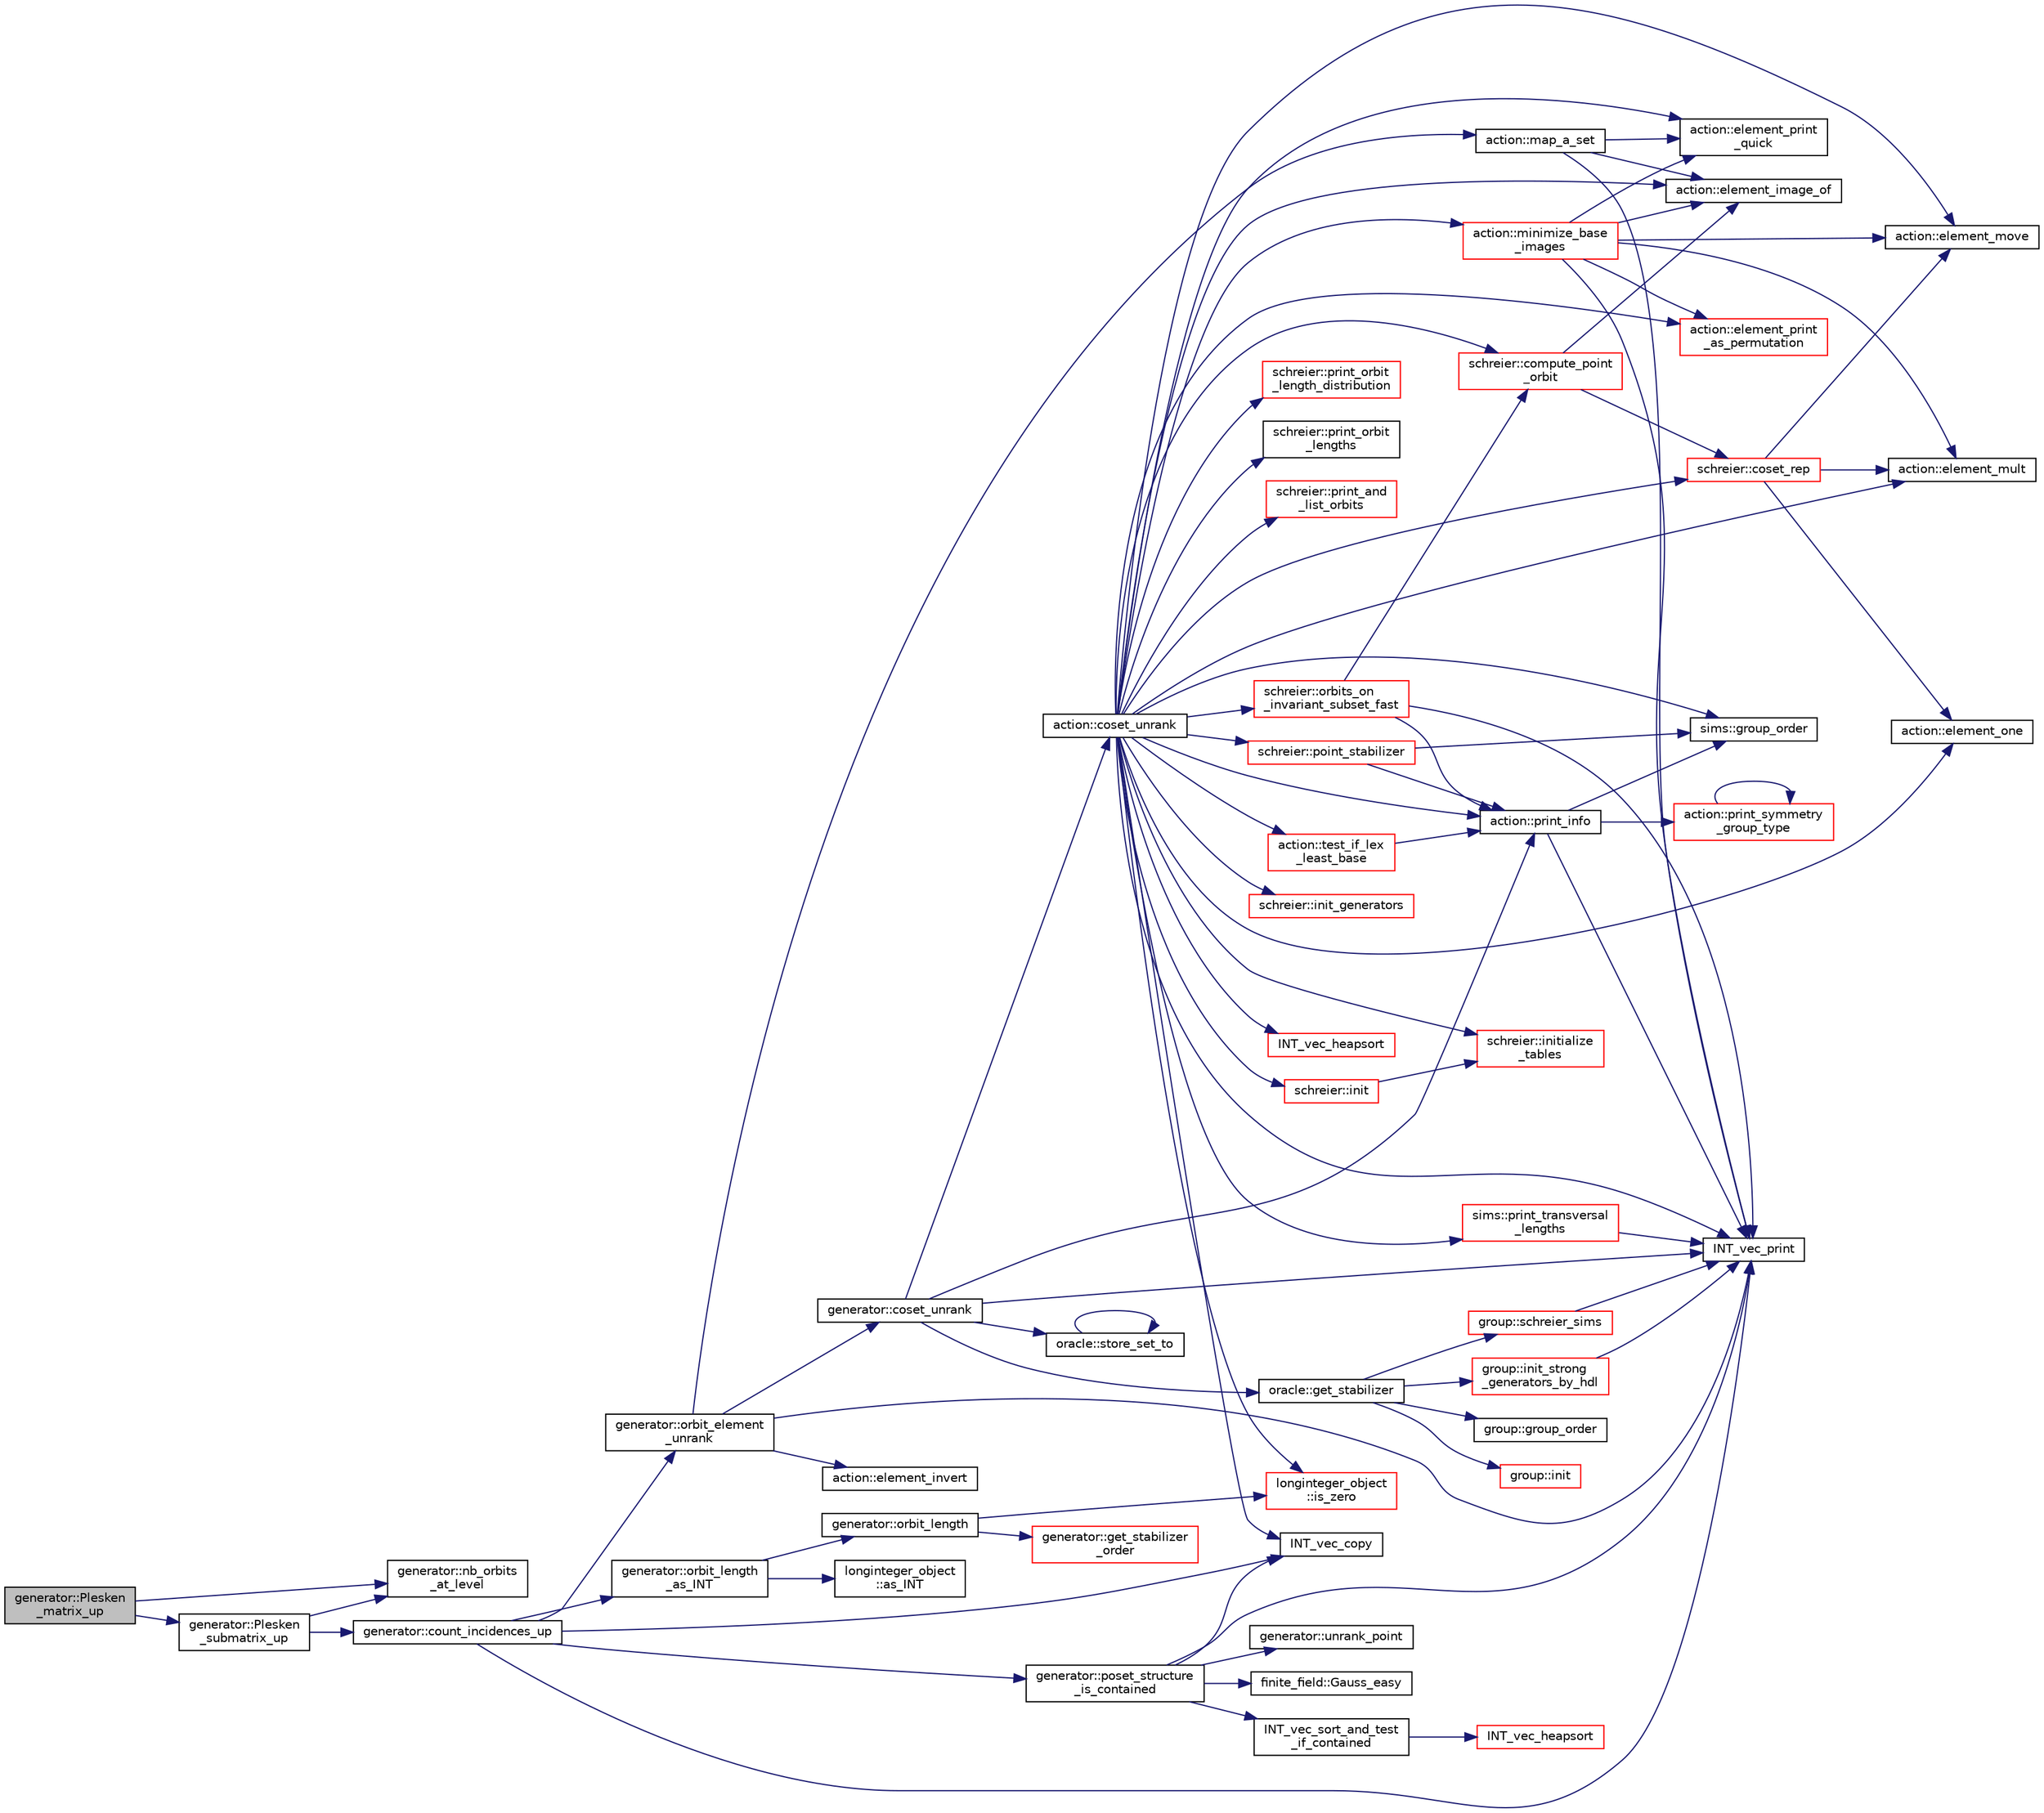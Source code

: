 digraph "generator::Plesken_matrix_up"
{
  edge [fontname="Helvetica",fontsize="10",labelfontname="Helvetica",labelfontsize="10"];
  node [fontname="Helvetica",fontsize="10",shape=record];
  rankdir="LR";
  Node16154 [label="generator::Plesken\l_matrix_up",height=0.2,width=0.4,color="black", fillcolor="grey75", style="filled", fontcolor="black"];
  Node16154 -> Node16155 [color="midnightblue",fontsize="10",style="solid",fontname="Helvetica"];
  Node16155 [label="generator::nb_orbits\l_at_level",height=0.2,width=0.4,color="black", fillcolor="white", style="filled",URL="$d7/d73/classgenerator.html#a020f3d8378448310d044a4a24fadf301"];
  Node16154 -> Node16156 [color="midnightblue",fontsize="10",style="solid",fontname="Helvetica"];
  Node16156 [label="generator::Plesken\l_submatrix_up",height=0.2,width=0.4,color="black", fillcolor="white", style="filled",URL="$d7/d73/classgenerator.html#ad3d2ebc7da6268d878c5acfc5feefca5"];
  Node16156 -> Node16155 [color="midnightblue",fontsize="10",style="solid",fontname="Helvetica"];
  Node16156 -> Node16157 [color="midnightblue",fontsize="10",style="solid",fontname="Helvetica"];
  Node16157 [label="generator::count_incidences_up",height=0.2,width=0.4,color="black", fillcolor="white", style="filled",URL="$d7/d73/classgenerator.html#a9d833d8494072c07de28b8f0e9b8155d"];
  Node16157 -> Node16158 [color="midnightblue",fontsize="10",style="solid",fontname="Helvetica"];
  Node16158 [label="generator::orbit_element\l_unrank",height=0.2,width=0.4,color="black", fillcolor="white", style="filled",URL="$d7/d73/classgenerator.html#a26a8d0b1964170e19dcbd37fa0a4957f"];
  Node16158 -> Node16159 [color="midnightblue",fontsize="10",style="solid",fontname="Helvetica"];
  Node16159 [label="generator::coset_unrank",height=0.2,width=0.4,color="black", fillcolor="white", style="filled",URL="$d7/d73/classgenerator.html#a489f02ee804f130f666029a46020aaf6"];
  Node16159 -> Node16160 [color="midnightblue",fontsize="10",style="solid",fontname="Helvetica"];
  Node16160 [label="action::print_info",height=0.2,width=0.4,color="black", fillcolor="white", style="filled",URL="$d2/d86/classaction.html#a6f89e493e5c5a32e5c3b8963d438ce86"];
  Node16160 -> Node16161 [color="midnightblue",fontsize="10",style="solid",fontname="Helvetica"];
  Node16161 [label="action::print_symmetry\l_group_type",height=0.2,width=0.4,color="red", fillcolor="white", style="filled",URL="$d2/d86/classaction.html#aed811766c7e64fe2c853df8b0b67aa6e"];
  Node16161 -> Node16161 [color="midnightblue",fontsize="10",style="solid",fontname="Helvetica"];
  Node16160 -> Node16163 [color="midnightblue",fontsize="10",style="solid",fontname="Helvetica"];
  Node16163 [label="INT_vec_print",height=0.2,width=0.4,color="black", fillcolor="white", style="filled",URL="$df/dbf/sajeeb_8_c.html#a79a5901af0b47dd0d694109543c027fe"];
  Node16160 -> Node16164 [color="midnightblue",fontsize="10",style="solid",fontname="Helvetica"];
  Node16164 [label="sims::group_order",height=0.2,width=0.4,color="black", fillcolor="white", style="filled",URL="$d9/df3/classsims.html#aa442445175656570fa35febbe790efad"];
  Node16159 -> Node16165 [color="midnightblue",fontsize="10",style="solid",fontname="Helvetica"];
  Node16165 [label="oracle::store_set_to",height=0.2,width=0.4,color="black", fillcolor="white", style="filled",URL="$d7/da7/classoracle.html#a4489d03d342f31d1e64632ce4d0e700d"];
  Node16165 -> Node16165 [color="midnightblue",fontsize="10",style="solid",fontname="Helvetica"];
  Node16159 -> Node16163 [color="midnightblue",fontsize="10",style="solid",fontname="Helvetica"];
  Node16159 -> Node16166 [color="midnightblue",fontsize="10",style="solid",fontname="Helvetica"];
  Node16166 [label="oracle::get_stabilizer",height=0.2,width=0.4,color="black", fillcolor="white", style="filled",URL="$d7/da7/classoracle.html#a66344906577c7688e2e5f3d0c5748d2c"];
  Node16166 -> Node16167 [color="midnightblue",fontsize="10",style="solid",fontname="Helvetica"];
  Node16167 [label="group::init",height=0.2,width=0.4,color="red", fillcolor="white", style="filled",URL="$d1/db7/classgroup.html#a9f5de0500658e265332c7f62c0d3962d"];
  Node16166 -> Node16169 [color="midnightblue",fontsize="10",style="solid",fontname="Helvetica"];
  Node16169 [label="group::init_strong\l_generators_by_hdl",height=0.2,width=0.4,color="red", fillcolor="white", style="filled",URL="$d1/db7/classgroup.html#a65100d600cfb0955dae3582a2d6a2532"];
  Node16169 -> Node16163 [color="midnightblue",fontsize="10",style="solid",fontname="Helvetica"];
  Node16166 -> Node16176 [color="midnightblue",fontsize="10",style="solid",fontname="Helvetica"];
  Node16176 [label="group::schreier_sims",height=0.2,width=0.4,color="red", fillcolor="white", style="filled",URL="$d1/db7/classgroup.html#a224ed784f302897ca0c0e578446afa08"];
  Node16176 -> Node16163 [color="midnightblue",fontsize="10",style="solid",fontname="Helvetica"];
  Node16166 -> Node16192 [color="midnightblue",fontsize="10",style="solid",fontname="Helvetica"];
  Node16192 [label="group::group_order",height=0.2,width=0.4,color="black", fillcolor="white", style="filled",URL="$d1/db7/classgroup.html#a2d70bcf6a1495e7fb8e16ba7dfadb725"];
  Node16159 -> Node16193 [color="midnightblue",fontsize="10",style="solid",fontname="Helvetica"];
  Node16193 [label="action::coset_unrank",height=0.2,width=0.4,color="black", fillcolor="white", style="filled",URL="$d2/d86/classaction.html#aeabf488f671d4e77a8a892eb58d82b34"];
  Node16193 -> Node16160 [color="midnightblue",fontsize="10",style="solid",fontname="Helvetica"];
  Node16193 -> Node16164 [color="midnightblue",fontsize="10",style="solid",fontname="Helvetica"];
  Node16193 -> Node16194 [color="midnightblue",fontsize="10",style="solid",fontname="Helvetica"];
  Node16194 [label="action::test_if_lex\l_least_base",height=0.2,width=0.4,color="red", fillcolor="white", style="filled",URL="$d2/d86/classaction.html#afb63a2be19013fcf35337553d7c08eda"];
  Node16194 -> Node16160 [color="midnightblue",fontsize="10",style="solid",fontname="Helvetica"];
  Node16193 -> Node16668 [color="midnightblue",fontsize="10",style="solid",fontname="Helvetica"];
  Node16668 [label="sims::print_transversal\l_lengths",height=0.2,width=0.4,color="red", fillcolor="white", style="filled",URL="$d9/df3/classsims.html#a122d9276cad4b4fbb8ea6f7831d43020"];
  Node16668 -> Node16163 [color="midnightblue",fontsize="10",style="solid",fontname="Helvetica"];
  Node16193 -> Node16670 [color="midnightblue",fontsize="10",style="solid",fontname="Helvetica"];
  Node16670 [label="schreier::init",height=0.2,width=0.4,color="red", fillcolor="white", style="filled",URL="$d3/dd6/classschreier.html#a7443bebde2aa08acae16c0ff29c9abcf"];
  Node16670 -> Node16671 [color="midnightblue",fontsize="10",style="solid",fontname="Helvetica"];
  Node16671 [label="schreier::initialize\l_tables",height=0.2,width=0.4,color="red", fillcolor="white", style="filled",URL="$d3/dd6/classschreier.html#acccc16670f88b14ddc69856cd5c0b36d"];
  Node16193 -> Node16671 [color="midnightblue",fontsize="10",style="solid",fontname="Helvetica"];
  Node16193 -> Node16673 [color="midnightblue",fontsize="10",style="solid",fontname="Helvetica"];
  Node16673 [label="schreier::init_generators",height=0.2,width=0.4,color="red", fillcolor="white", style="filled",URL="$d3/dd6/classschreier.html#a04fd581636085a7414e1b5d1004e44e0"];
  Node16193 -> Node16184 [color="midnightblue",fontsize="10",style="solid",fontname="Helvetica"];
  Node16184 [label="action::element_print\l_quick",height=0.2,width=0.4,color="black", fillcolor="white", style="filled",URL="$d2/d86/classaction.html#a4844680cf6750396f76494a28655265b"];
  Node16193 -> Node16205 [color="midnightblue",fontsize="10",style="solid",fontname="Helvetica"];
  Node16205 [label="action::element_one",height=0.2,width=0.4,color="black", fillcolor="white", style="filled",URL="$d2/d86/classaction.html#a780a105daf04d6d1fe7e2f63b3c88e3b"];
  Node16193 -> Node16243 [color="midnightblue",fontsize="10",style="solid",fontname="Helvetica"];
  Node16243 [label="INT_vec_copy",height=0.2,width=0.4,color="black", fillcolor="white", style="filled",URL="$df/dbf/sajeeb_8_c.html#ac2d875e27e009af6ec04d17254d11075"];
  Node16193 -> Node16555 [color="midnightblue",fontsize="10",style="solid",fontname="Helvetica"];
  Node16555 [label="INT_vec_heapsort",height=0.2,width=0.4,color="red", fillcolor="white", style="filled",URL="$d5/de2/foundations_2data__structures_2data__structures_8h.html#a3590ad9987f801fbfc94634300182f39"];
  Node16193 -> Node16163 [color="midnightblue",fontsize="10",style="solid",fontname="Helvetica"];
  Node16193 -> Node16674 [color="midnightblue",fontsize="10",style="solid",fontname="Helvetica"];
  Node16674 [label="schreier::compute_point\l_orbit",height=0.2,width=0.4,color="red", fillcolor="white", style="filled",URL="$d3/dd6/classschreier.html#a429138e463c8c25dddd8557340ed9edd"];
  Node16674 -> Node16678 [color="midnightblue",fontsize="10",style="solid",fontname="Helvetica"];
  Node16678 [label="schreier::coset_rep",height=0.2,width=0.4,color="red", fillcolor="white", style="filled",URL="$d3/dd6/classschreier.html#a7889b8702372092df4fd05150ee8fdda"];
  Node16678 -> Node16209 [color="midnightblue",fontsize="10",style="solid",fontname="Helvetica"];
  Node16209 [label="action::element_mult",height=0.2,width=0.4,color="black", fillcolor="white", style="filled",URL="$d2/d86/classaction.html#ae9e36b2cae1f0f7bd7144097fa9a34b3"];
  Node16678 -> Node16210 [color="midnightblue",fontsize="10",style="solid",fontname="Helvetica"];
  Node16210 [label="action::element_move",height=0.2,width=0.4,color="black", fillcolor="white", style="filled",URL="$d2/d86/classaction.html#a550947491bbb534d3d7951f50198a874"];
  Node16678 -> Node16205 [color="midnightblue",fontsize="10",style="solid",fontname="Helvetica"];
  Node16674 -> Node16190 [color="midnightblue",fontsize="10",style="solid",fontname="Helvetica"];
  Node16190 [label="action::element_image_of",height=0.2,width=0.4,color="black", fillcolor="white", style="filled",URL="$d2/d86/classaction.html#ae09559d4537a048fc860f8a74a31393d"];
  Node16193 -> Node16679 [color="midnightblue",fontsize="10",style="solid",fontname="Helvetica"];
  Node16679 [label="schreier::orbits_on\l_invariant_subset_fast",height=0.2,width=0.4,color="red", fillcolor="white", style="filled",URL="$d3/dd6/classschreier.html#ada89df0b995b15f149a9aa3b2f571861"];
  Node16679 -> Node16160 [color="midnightblue",fontsize="10",style="solid",fontname="Helvetica"];
  Node16679 -> Node16674 [color="midnightblue",fontsize="10",style="solid",fontname="Helvetica"];
  Node16679 -> Node16163 [color="midnightblue",fontsize="10",style="solid",fontname="Helvetica"];
  Node16193 -> Node16681 [color="midnightblue",fontsize="10",style="solid",fontname="Helvetica"];
  Node16681 [label="schreier::print_orbit\l_length_distribution",height=0.2,width=0.4,color="red", fillcolor="white", style="filled",URL="$d3/dd6/classschreier.html#a0464626aa62056d355b34898518c4589"];
  Node16193 -> Node16684 [color="midnightblue",fontsize="10",style="solid",fontname="Helvetica"];
  Node16684 [label="schreier::print_orbit\l_lengths",height=0.2,width=0.4,color="black", fillcolor="white", style="filled",URL="$d3/dd6/classschreier.html#a8c7409ed71c0d8f234555eec3bc028a3"];
  Node16193 -> Node16685 [color="midnightblue",fontsize="10",style="solid",fontname="Helvetica"];
  Node16685 [label="schreier::print_and\l_list_orbits",height=0.2,width=0.4,color="red", fillcolor="white", style="filled",URL="$d3/dd6/classschreier.html#a601f9c08d5a6f37f849d22fa4e89d892"];
  Node16193 -> Node16686 [color="midnightblue",fontsize="10",style="solid",fontname="Helvetica"];
  Node16686 [label="longinteger_object\l::is_zero",height=0.2,width=0.4,color="red", fillcolor="white", style="filled",URL="$dd/d7e/classlonginteger__object.html#a0946732d08e5180a00480f4c40667101"];
  Node16193 -> Node16678 [color="midnightblue",fontsize="10",style="solid",fontname="Helvetica"];
  Node16193 -> Node16210 [color="midnightblue",fontsize="10",style="solid",fontname="Helvetica"];
  Node16193 -> Node16549 [color="midnightblue",fontsize="10",style="solid",fontname="Helvetica"];
  Node16549 [label="action::element_print\l_as_permutation",height=0.2,width=0.4,color="red", fillcolor="white", style="filled",URL="$d2/d86/classaction.html#a2975618a8203187b688a67c947150bb8"];
  Node16193 -> Node16688 [color="midnightblue",fontsize="10",style="solid",fontname="Helvetica"];
  Node16688 [label="action::minimize_base\l_images",height=0.2,width=0.4,color="red", fillcolor="white", style="filled",URL="$d2/d86/classaction.html#a93d3f510f8678d02b8f246863b542317"];
  Node16688 -> Node16210 [color="midnightblue",fontsize="10",style="solid",fontname="Helvetica"];
  Node16688 -> Node16190 [color="midnightblue",fontsize="10",style="solid",fontname="Helvetica"];
  Node16688 -> Node16184 [color="midnightblue",fontsize="10",style="solid",fontname="Helvetica"];
  Node16688 -> Node16549 [color="midnightblue",fontsize="10",style="solid",fontname="Helvetica"];
  Node16688 -> Node16209 [color="midnightblue",fontsize="10",style="solid",fontname="Helvetica"];
  Node16688 -> Node16163 [color="midnightblue",fontsize="10",style="solid",fontname="Helvetica"];
  Node16193 -> Node16190 [color="midnightblue",fontsize="10",style="solid",fontname="Helvetica"];
  Node16193 -> Node16691 [color="midnightblue",fontsize="10",style="solid",fontname="Helvetica"];
  Node16691 [label="schreier::point_stabilizer",height=0.2,width=0.4,color="red", fillcolor="white", style="filled",URL="$d3/dd6/classschreier.html#a976a31dfe3238284d96fc200532c7077"];
  Node16691 -> Node16160 [color="midnightblue",fontsize="10",style="solid",fontname="Helvetica"];
  Node16691 -> Node16164 [color="midnightblue",fontsize="10",style="solid",fontname="Helvetica"];
  Node16193 -> Node16209 [color="midnightblue",fontsize="10",style="solid",fontname="Helvetica"];
  Node16158 -> Node16222 [color="midnightblue",fontsize="10",style="solid",fontname="Helvetica"];
  Node16222 [label="action::element_invert",height=0.2,width=0.4,color="black", fillcolor="white", style="filled",URL="$d2/d86/classaction.html#aa4bd01e338497714586636751fcef436"];
  Node16158 -> Node16560 [color="midnightblue",fontsize="10",style="solid",fontname="Helvetica"];
  Node16560 [label="action::map_a_set",height=0.2,width=0.4,color="black", fillcolor="white", style="filled",URL="$d2/d86/classaction.html#a600e542e5aeca2a46f18110e027947e0"];
  Node16560 -> Node16184 [color="midnightblue",fontsize="10",style="solid",fontname="Helvetica"];
  Node16560 -> Node16163 [color="midnightblue",fontsize="10",style="solid",fontname="Helvetica"];
  Node16560 -> Node16190 [color="midnightblue",fontsize="10",style="solid",fontname="Helvetica"];
  Node16158 -> Node16163 [color="midnightblue",fontsize="10",style="solid",fontname="Helvetica"];
  Node16157 -> Node16705 [color="midnightblue",fontsize="10",style="solid",fontname="Helvetica"];
  Node16705 [label="generator::orbit_length\l_as_INT",height=0.2,width=0.4,color="black", fillcolor="white", style="filled",URL="$d7/d73/classgenerator.html#aecb478b303fd91af6a914f541906da39"];
  Node16705 -> Node16706 [color="midnightblue",fontsize="10",style="solid",fontname="Helvetica"];
  Node16706 [label="generator::orbit_length",height=0.2,width=0.4,color="black", fillcolor="white", style="filled",URL="$d7/d73/classgenerator.html#a38a102d644c03c18ad901f1a815a7f6c"];
  Node16706 -> Node16707 [color="midnightblue",fontsize="10",style="solid",fontname="Helvetica"];
  Node16707 [label="generator::get_stabilizer\l_order",height=0.2,width=0.4,color="red", fillcolor="white", style="filled",URL="$d7/d73/classgenerator.html#a2a03fc974c76e47e999f3abc99e6b81d"];
  Node16706 -> Node16686 [color="midnightblue",fontsize="10",style="solid",fontname="Helvetica"];
  Node16705 -> Node16223 [color="midnightblue",fontsize="10",style="solid",fontname="Helvetica"];
  Node16223 [label="longinteger_object\l::as_INT",height=0.2,width=0.4,color="black", fillcolor="white", style="filled",URL="$dd/d7e/classlonginteger__object.html#afb992d4679a6741acc63c8bcba27971e"];
  Node16157 -> Node16163 [color="midnightblue",fontsize="10",style="solid",fontname="Helvetica"];
  Node16157 -> Node16243 [color="midnightblue",fontsize="10",style="solid",fontname="Helvetica"];
  Node16157 -> Node16708 [color="midnightblue",fontsize="10",style="solid",fontname="Helvetica"];
  Node16708 [label="generator::poset_structure\l_is_contained",height=0.2,width=0.4,color="black", fillcolor="white", style="filled",URL="$d7/d73/classgenerator.html#a7744526e5820dc107488bbf0aa10a1db"];
  Node16708 -> Node16163 [color="midnightblue",fontsize="10",style="solid",fontname="Helvetica"];
  Node16708 -> Node16709 [color="midnightblue",fontsize="10",style="solid",fontname="Helvetica"];
  Node16709 [label="generator::unrank_point",height=0.2,width=0.4,color="black", fillcolor="white", style="filled",URL="$d7/d73/classgenerator.html#ad8842983b197430759b0588712c26693"];
  Node16708 -> Node16279 [color="midnightblue",fontsize="10",style="solid",fontname="Helvetica"];
  Node16279 [label="finite_field::Gauss_easy",height=0.2,width=0.4,color="black", fillcolor="white", style="filled",URL="$df/d5a/classfinite__field.html#a32761bf6c4a41f24b7193352127db8e7"];
  Node16708 -> Node16243 [color="midnightblue",fontsize="10",style="solid",fontname="Helvetica"];
  Node16708 -> Node16710 [color="midnightblue",fontsize="10",style="solid",fontname="Helvetica"];
  Node16710 [label="INT_vec_sort_and_test\l_if_contained",height=0.2,width=0.4,color="black", fillcolor="white", style="filled",URL="$d5/de2/foundations_2data__structures_2data__structures_8h.html#aa8b6dcb22480872d7cc0f7d2354026af"];
  Node16710 -> Node16711 [color="midnightblue",fontsize="10",style="solid",fontname="Helvetica"];
  Node16711 [label="INT_vec_heapsort",height=0.2,width=0.4,color="red", fillcolor="white", style="filled",URL="$d4/dd7/sorting_8_c.html#a3590ad9987f801fbfc94634300182f39"];
}

